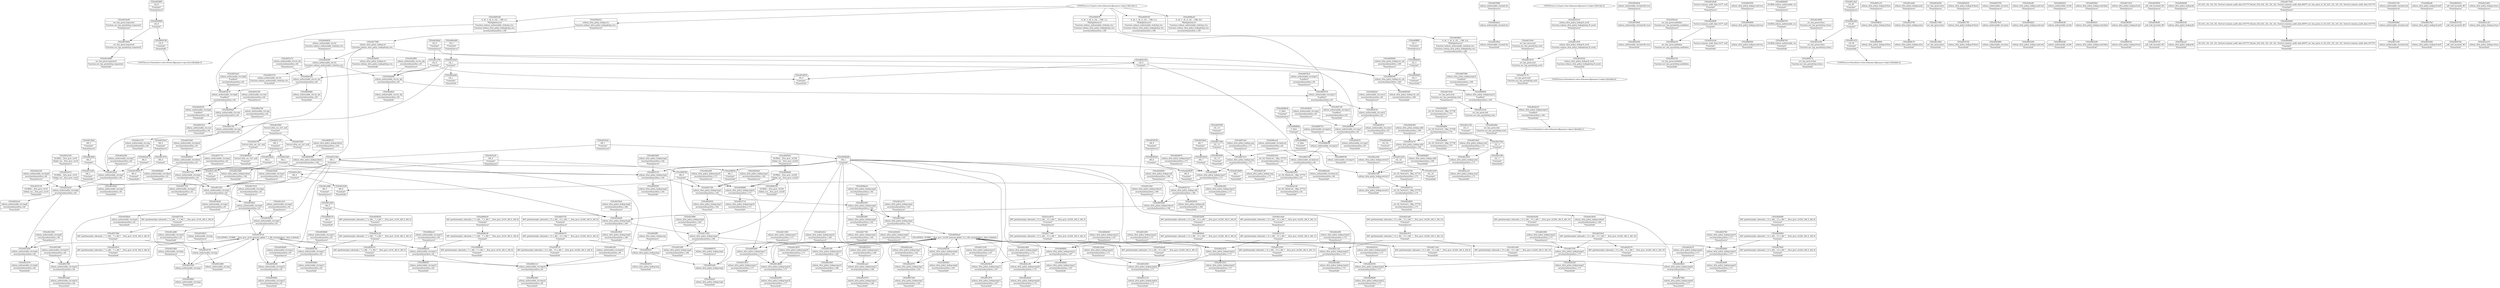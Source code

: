 digraph {
	CE0x4614a00 [shape=record,shape=Mrecord,label="{CE0x4614a00|avc_has_perm:requested|Function::avc_has_perm&Arg::requested::|*SummSource*}"]
	CE0x461f3b0 [shape=record,shape=Mrecord,label="{CE0x461f3b0|%struct.xfrm_sec_ctx*_null|*Constant*}"]
	CE0x46124a0 [shape=record,shape=Mrecord,label="{CE0x46124a0|i64*_getelementptr_inbounds_(_13_x_i64_,_13_x_i64_*___llvm_gcov_ctr220,_i64_0,_i64_11)|*Constant*|*SummSource*}"]
	CE0x462de90 [shape=record,shape=Mrecord,label="{CE0x462de90|selinux_authorizable_ctx:ctx_alg|security/selinux/xfrm.c,65}"]
	CE0x4613f70 [shape=record,shape=Mrecord,label="{CE0x4613f70|i64_4|*Constant*}"]
	CE0x4623050 [shape=record,shape=Mrecord,label="{CE0x4623050|selinux_authorizable_ctx:tmp9|security/selinux/xfrm.c,64}"]
	CE0x46339a0 [shape=record,shape=Mrecord,label="{CE0x46339a0|selinux_authorizable_ctx:land.rhs|*SummSink*}"]
	CE0x4613c60 [shape=record,shape=Mrecord,label="{CE0x4613c60|i64_3|*Constant*|*SummSink*}"]
	CE0x461fc20 [shape=record,shape=Mrecord,label="{CE0x461fc20|i64_0|*Constant*|*SummSource*}"]
	CE0x4628830 [shape=record,shape=Mrecord,label="{CE0x4628830|i64_8|*Constant*|*SummSink*}"]
	CE0x46105c0 [shape=record,shape=Mrecord,label="{CE0x46105c0|i64_4|*Constant*|*SummSource*}"]
	CE0x46697d0 [shape=record,shape=Mrecord,label="{CE0x46697d0|selinux_authorizable_ctx:tmp14|*SummSink*}"]
	CE0x460dfb0 [shape=record,shape=Mrecord,label="{CE0x460dfb0|_ret_i32_%retval.0,_!dbg_!27728|security/selinux/avc.c,775}"]
	CE0x461d280 [shape=record,shape=Mrecord,label="{CE0x461d280|selinux_authorizable_ctx:tmp|*SummSink*}"]
	CE0x4603720 [shape=record,shape=Mrecord,label="{CE0x4603720|i64*_getelementptr_inbounds_(_13_x_i64_,_13_x_i64_*___llvm_gcov_ctr220,_i64_0,_i64_0)|*Constant*|*SummSource*}"]
	CE0x4632190 [shape=record,shape=Mrecord,label="{CE0x4632190|GLOBAL:__llvm_gcov_ctr16|Global_var:__llvm_gcov_ctr16|*SummSource*}"]
	CE0x460f290 [shape=record,shape=Mrecord,label="{CE0x460f290|selinux_xfrm_policy_lookup:tmp2|security/selinux/xfrm.c,162|*SummSink*}"]
	"CONST[source:0(mediator),value:2(dynamic)][purpose:{object}][SnkIdx:1]"
	CE0x466c7b0 [shape=record,shape=Mrecord,label="{CE0x466c7b0|selinux_authorizable_ctx:land.ext|security/selinux/xfrm.c,64}"]
	CE0x46150e0 [shape=record,shape=Mrecord,label="{CE0x46150e0|avc_has_perm:ssid|Function::avc_has_perm&Arg::ssid::|*SummSource*}"]
	CE0x4621670 [shape=record,shape=Mrecord,label="{CE0x4621670|selinux_xfrm_policy_lookup:tmp23|security/selinux/xfrm.c,171}"]
	CE0x4654250 [shape=record,shape=Mrecord,label="{CE0x4654250|selinux_authorizable_ctx:land.lhs.true|*SummSink*}"]
	CE0x4614c40 [shape=record,shape=Mrecord,label="{CE0x4614c40|%struct.common_audit_data.1017*_null|*Constant*|*SummSink*}"]
	CE0x46151e0 [shape=record,shape=Mrecord,label="{CE0x46151e0|avc_has_perm:tsid|Function::avc_has_perm&Arg::tsid::}"]
	CE0x46065f0 [shape=record,shape=Mrecord,label="{CE0x46065f0|selinux_xfrm_policy_lookup:cond.true|*SummSink*}"]
	CE0x4609750 [shape=record,shape=Mrecord,label="{CE0x4609750|GLOBAL:selinux_authorizable_ctx|*Constant*}"]
	CE0x462b6b0 [shape=record,shape=Mrecord,label="{CE0x462b6b0|i64*_getelementptr_inbounds_(_13_x_i64_,_13_x_i64_*___llvm_gcov_ctr220,_i64_0,_i64_9)|*Constant*}"]
	CE0x4633bc0 [shape=record,shape=Mrecord,label="{CE0x4633bc0|selinux_xfrm_policy_lookup:tmp8|security/selinux/xfrm.c,166|*SummSource*}"]
	CE0x462dac0 [shape=record,shape=Mrecord,label="{CE0x462dac0|selinux_authorizable_ctx:land.rhs}"]
	CE0x46160e0 [shape=record,shape=Mrecord,label="{CE0x46160e0|selinux_authorizable_ctx:land.lhs.true}"]
	CE0x4605a40 [shape=record,shape=Mrecord,label="{CE0x4605a40|selinux_xfrm_policy_lookup:tmp1}"]
	CE0x4668840 [shape=record,shape=Mrecord,label="{CE0x4668840|i1_false|*Constant*}"]
	CE0x46529f0 [shape=record,shape=Mrecord,label="{CE0x46529f0|selinux_authorizable_ctx:tmp10|security/selinux/xfrm.c,64|*SummSource*}"]
	CE0x460a0b0 [shape=record,shape=Mrecord,label="{CE0x460a0b0|avc_has_perm:tsid|Function::avc_has_perm&Arg::tsid::|*SummSink*}"]
	CE0x4612550 [shape=record,shape=Mrecord,label="{CE0x4612550|i64*_getelementptr_inbounds_(_13_x_i64_,_13_x_i64_*___llvm_gcov_ctr220,_i64_0,_i64_11)|*Constant*|*SummSink*}"]
	CE0x4624270 [shape=record,shape=Mrecord,label="{CE0x4624270|i64*_getelementptr_inbounds_(_13_x_i64_,_13_x_i64_*___llvm_gcov_ctr220,_i64_0,_i64_10)|*Constant*|*SummSink*}"]
	CE0x46533b0 [shape=record,shape=Mrecord,label="{CE0x46533b0|selinux_authorizable_ctx:tobool|security/selinux/xfrm.c,63|*SummSource*}"]
	CE0x462a470 [shape=record,shape=Mrecord,label="{CE0x462a470|i64_4|*Constant*}"]
	CE0x462dfc0 [shape=record,shape=Mrecord,label="{CE0x462dfc0|selinux_authorizable_ctx:ctx_alg|security/selinux/xfrm.c,65|*SummSink*}"]
	CE0x4609350 [shape=record,shape=Mrecord,label="{CE0x4609350|0:_i8,_1:_i8,_4:_i32,_:_CRE_2,4_|*MultipleSource*|Function::selinux_authorizable_ctx&Arg::ctx::|Function::selinux_xfrm_policy_lookup&Arg::ctx::|security/selinux/xfrm.c,169}"]
	CE0x46206f0 [shape=record,shape=Mrecord,label="{CE0x46206f0|selinux_xfrm_policy_lookup:tmp19|security/selinux/xfrm.c,171|*SummSink*}"]
	CE0x4622410 [shape=record,shape=Mrecord,label="{CE0x4622410|selinux_xfrm_policy_lookup:tmp11|security/selinux/xfrm.c,166|*SummSource*}"]
	CE0x4655160 [shape=record,shape=Mrecord,label="{CE0x4655160|selinux_authorizable_ctx:conv|security/selinux/xfrm.c,64|*SummSource*}"]
	CE0x46126a0 [shape=record,shape=Mrecord,label="{CE0x46126a0|selinux_xfrm_policy_lookup:tmp24|security/selinux/xfrm.c,171|*SummSource*}"]
	CE0x4622570 [shape=record,shape=Mrecord,label="{CE0x4622570|selinux_xfrm_policy_lookup:tmp11|security/selinux/xfrm.c,166|*SummSink*}"]
	CE0x46552c0 [shape=record,shape=Mrecord,label="{CE0x46552c0|selinux_authorizable_ctx:conv|security/selinux/xfrm.c,64|*SummSink*}"]
	"CONST[source:0(mediator),value:2(dynamic)][purpose:{object}][SnkIdx:2]"
	CE0x4668e90 [shape=record,shape=Mrecord,label="{CE0x4668e90|selinux_authorizable_ctx:tmp14}"]
	CE0x4601e10 [shape=record,shape=Mrecord,label="{CE0x4601e10|selinux_xfrm_policy_lookup:if.then|*SummSource*}"]
	CE0x4618eb0 [shape=record,shape=Mrecord,label="{CE0x4618eb0|selinux_authorizable_ctx:tmp3|security/selinux/xfrm.c,63|*SummSink*}"]
	CE0x460a7d0 [shape=record,shape=Mrecord,label="{CE0x460a7d0|selinux_authorizable_ctx:cmp|security/selinux/xfrm.c,64|*SummSource*}"]
	CE0x466c640 [shape=record,shape=Mrecord,label="{CE0x466c640|selinux_authorizable_ctx:tmp16|security/selinux/xfrm.c,64|*SummSink*}"]
	CE0x460ad30 [shape=record,shape=Mrecord,label="{CE0x460ad30|selinux_authorizable_ctx:ctx_doi|security/selinux/xfrm.c,64}"]
	CE0x462f510 [shape=record,shape=Mrecord,label="{CE0x462f510|selinux_authorizable_ctx:conv2|security/selinux/xfrm.c,65|*SummSink*}"]
	CE0x4656dd0 [shape=record,shape=Mrecord,label="{CE0x4656dd0|selinux_authorizable_ctx:tmp12|security/selinux/xfrm.c,65|*SummSource*}"]
	CE0x4653c70 [shape=record,shape=Mrecord,label="{CE0x4653c70|selinux_authorizable_ctx:ctx_doi|security/selinux/xfrm.c,64|*SummSource*}"]
	CE0x4622790 [shape=record,shape=Mrecord,label="{CE0x4622790|selinux_xfrm_policy_lookup:entry}"]
	CE0x4624830 [shape=record,shape=Mrecord,label="{CE0x4624830|selinux_xfrm_policy_lookup:call|security/selinux/xfrm.c,166|*SummSource*}"]
	CE0x4610ba0 [shape=record,shape=Mrecord,label="{CE0x4610ba0|i64_7|*Constant*|*SummSource*}"]
	CE0x46568b0 [shape=record,shape=Mrecord,label="{CE0x46568b0|selinux_authorizable_ctx:tmp11|security/selinux/xfrm.c,65|*SummSink*}"]
	CE0x4628970 [shape=record,shape=Mrecord,label="{CE0x4628970|selinux_xfrm_policy_lookup:tmp15|security/selinux/xfrm.c,171|*SummSource*}"]
	CE0x4632010 [shape=record,shape=Mrecord,label="{CE0x4632010|GLOBAL:__llvm_gcov_ctr16|Global_var:__llvm_gcov_ctr16}"]
	CE0x460caa0 [shape=record,shape=Mrecord,label="{CE0x460caa0|selinux_xfrm_policy_lookup:tmp11|security/selinux/xfrm.c,166}"]
	CE0x4604910 [shape=record,shape=Mrecord,label="{CE0x4604910|selinux_xfrm_policy_lookup:tmp|*SummSink*}"]
	CE0x4613fe0 [shape=record,shape=Mrecord,label="{CE0x4613fe0|selinux_xfrm_policy_lookup:tobool1|security/selinux/xfrm.c,166|*SummSource*}"]
	CE0x460b600 [shape=record,shape=Mrecord,label="{CE0x460b600|GLOBAL:selinux_authorizable_ctx|*Constant*|*SummSource*}"]
	CE0x4615070 [shape=record,shape=Mrecord,label="{CE0x4615070|avc_has_perm:ssid|Function::avc_has_perm&Arg::ssid::}"]
	CE0x462ca90 [shape=record,shape=Mrecord,label="{CE0x462ca90|i64*_getelementptr_inbounds_(_13_x_i64_,_13_x_i64_*___llvm_gcov_ctr220,_i64_0,_i64_12)|*Constant*|*SummSource*}"]
	CE0x4622ee0 [shape=record,shape=Mrecord,label="{CE0x4622ee0|selinux_authorizable_ctx:tmp8|security/selinux/xfrm.c,64|*SummSink*}"]
	CE0x4608dd0 [shape=record,shape=Mrecord,label="{CE0x4608dd0|i64_1|*Constant*}"]
	CE0x4622e20 [shape=record,shape=Mrecord,label="{CE0x4622e20|selinux_authorizable_ctx:tmp8|security/selinux/xfrm.c,64}"]
	CE0x4627c90 [shape=record,shape=Mrecord,label="{CE0x4627c90|selinux_xfrm_policy_lookup:tmp3|security/selinux/xfrm.c,162}"]
	CE0x46085d0 [shape=record,shape=Mrecord,label="{CE0x46085d0|selinux_xfrm_policy_lookup:ctx_sid|security/selinux/xfrm.c,169|*SummSink*}"]
	CE0x46042a0 [shape=record,shape=Mrecord,label="{CE0x46042a0|COLLAPSED:_GCMRE___llvm_gcov_ctr220_internal_global_13_x_i64_zeroinitializer:_elem_0:default:}"]
	CE0x460a2b0 [shape=record,shape=Mrecord,label="{CE0x460a2b0|i16_39|*Constant*}"]
	CE0x46297d0 [shape=record,shape=Mrecord,label="{CE0x46297d0|i32_8|*Constant*|*SummSink*}"]
	CE0x4652780 [shape=record,shape=Mrecord,label="{CE0x4652780|selinux_authorizable_ctx:tmp10|security/selinux/xfrm.c,64}"]
	CE0x4617490 [shape=record,shape=Mrecord,label="{CE0x4617490|avc_has_perm:entry}"]
	CE0x46353c0 [shape=record,shape=Mrecord,label="{CE0x46353c0|selinux_xfrm_policy_lookup:fl_secid|Function::selinux_xfrm_policy_lookup&Arg::fl_secid::|*SummSource*}"]
	CE0x461d080 [shape=record,shape=Mrecord,label="{CE0x461d080|avc_has_perm:tclass|Function::avc_has_perm&Arg::tclass::|*SummSource*}"]
	CE0x462b9f0 [shape=record,shape=Mrecord,label="{CE0x462b9f0|i64*_getelementptr_inbounds_(_13_x_i64_,_13_x_i64_*___llvm_gcov_ctr220,_i64_0,_i64_9)|*Constant*|*SummSource*}"]
	CE0x460ff00 [shape=record,shape=Mrecord,label="{CE0x460ff00|i32_3|*Constant*|*SummSource*}"]
	CE0x46017f0 [shape=record,shape=Mrecord,label="{CE0x46017f0|selinux_xfrm_policy_lookup:if.then2}"]
	CE0x4624200 [shape=record,shape=Mrecord,label="{CE0x4624200|i64*_getelementptr_inbounds_(_13_x_i64_,_13_x_i64_*___llvm_gcov_ctr220,_i64_0,_i64_10)|*Constant*|*SummSource*}"]
	CE0x4643370 [shape=record,shape=Mrecord,label="{CE0x4643370|selinux_authorizable_ctx:ctx|Function::selinux_authorizable_ctx&Arg::ctx::|*SummSink*}"]
	CE0x65a9aa0 [shape=record,shape=Mrecord,label="{CE0x65a9aa0|i64*_getelementptr_inbounds_(_13_x_i64_,_13_x_i64_*___llvm_gcov_ctr220,_i64_0,_i64_3)|*Constant*|*SummSink*}"]
	CE0x45ff250 [shape=record,shape=Mrecord,label="{CE0x45ff250|i64_1|*Constant*|*SummSink*}"]
	CE0x461e270 [shape=record,shape=Mrecord,label="{CE0x461e270|selinux_xfrm_policy_lookup:tmp5|security/selinux/xfrm.c,162|*SummSource*}"]
	CE0x4645890 [shape=record,shape=Mrecord,label="{CE0x4645890|selinux_authorizable_ctx:entry|*SummSink*}"]
	CE0x4635520 [shape=record,shape=Mrecord,label="{CE0x4635520|selinux_xfrm_policy_lookup:fl_secid|Function::selinux_xfrm_policy_lookup&Arg::fl_secid::|*SummSink*}"]
	CE0x4642160 [shape=record,shape=Mrecord,label="{CE0x4642160|i32_0|*Constant*}"]
	CE0x4614990 [shape=record,shape=Mrecord,label="{CE0x4614990|avc_has_perm:requested|Function::avc_has_perm&Arg::requested::|*SummSink*}"]
	CE0x4622970 [shape=record,shape=Mrecord,label="{CE0x4622970|selinux_xfrm_policy_lookup:tmp7|security/selinux/xfrm.c,163}"]
	CE0x4657710 [shape=record,shape=Mrecord,label="{CE0x4657710|selinux_authorizable_ctx:tmp2|security/selinux/xfrm.c,63|*SummSource*}"]
	CE0x460c650 [shape=record,shape=Mrecord,label="{CE0x460c650|selinux_xfrm_policy_lookup:tmp4|security/selinux/xfrm.c,162}"]
	CE0x4606330 [shape=record,shape=Mrecord,label="{CE0x4606330|GLOBAL:__llvm_gcov_ctr220|Global_var:__llvm_gcov_ctr220|*SummSink*}"]
	CE0x460d520 [shape=record,shape=Mrecord,label="{CE0x460d520|selinux_xfrm_policy_lookup:if.then2|*SummSource*}"]
	CE0x45fe6b0 [shape=record,shape=Mrecord,label="{CE0x45fe6b0|_ret_i32_%retval.0,_!dbg_!27728|security/selinux/avc.c,775|*SummSink*}"]
	CE0x5b3bd30 [shape=record,shape=Mrecord,label="{CE0x5b3bd30|selinux_xfrm_policy_lookup:ctx|Function::selinux_xfrm_policy_lookup&Arg::ctx::|*SummSink*}"]
	CE0x4603300 [shape=record,shape=Mrecord,label="{CE0x4603300|selinux_xfrm_policy_lookup:cond.end|*SummSink*}"]
	CE0x4605150 [shape=record,shape=Mrecord,label="{CE0x4605150|selinux_xfrm_policy_lookup:tmp2|security/selinux/xfrm.c,162}"]
	CE0x4630d30 [shape=record,shape=Mrecord,label="{CE0x4630d30|selinux_authorizable_ctx:tmp5|security/selinux/xfrm.c,63}"]
	CE0x45fee60 [shape=record,shape=Mrecord,label="{CE0x45fee60|selinux_xfrm_policy_lookup:cond.end|*SummSource*}"]
	CE0x4626b80 [shape=record,shape=Mrecord,label="{CE0x4626b80|selinux_xfrm_policy_lookup:tmp22|security/selinux/xfrm.c,171|*SummSink*}"]
	CE0x460d3d0 [shape=record,shape=Mrecord,label="{CE0x460d3d0|selinux_authorizable_ctx:bb|*SummSink*}"]
	CE0x462c440 [shape=record,shape=Mrecord,label="{CE0x462c440|selinux_xfrm_policy_lookup:retval.0|*SummSource*}"]
	CE0x46276b0 [shape=record,shape=Mrecord,label="{CE0x46276b0|selinux_xfrm_policy_lookup:tmp5|security/selinux/xfrm.c,162}"]
	CE0x461fc90 [shape=record,shape=Mrecord,label="{CE0x461fc90|i64_0|*Constant*|*SummSink*}"]
	CE0x46058e0 [shape=record,shape=Mrecord,label="{CE0x46058e0|selinux_xfrm_policy_lookup:cond.false|*SummSource*}"]
	CE0x4611b10 [shape=record,shape=Mrecord,label="{CE0x4611b10|selinux_xfrm_policy_lookup:if.end|*SummSource*}"]
	CE0x46052b0 [shape=record,shape=Mrecord,label="{CE0x46052b0|selinux_xfrm_policy_lookup:tobool1|security/selinux/xfrm.c,166}"]
	CE0x4612f70 [shape=record,shape=Mrecord,label="{CE0x4612f70|selinux_xfrm_policy_lookup:tmp13|security/selinux/xfrm.c,167|*SummSink*}"]
	CE0x46288d0 [shape=record,shape=Mrecord,label="{CE0x46288d0|selinux_xfrm_policy_lookup:tmp16|security/selinux/xfrm.c,171}"]
	CE0x4639cf0 [shape=record,shape=Mrecord,label="{CE0x4639cf0|_call_void_mcount()_#3}"]
	CE0x4605620 [shape=record,shape=Mrecord,label="{CE0x4605620|GLOBAL:__llvm_gcov_ctr220|Global_var:__llvm_gcov_ctr220|*SummSource*}"]
	CE0x4612150 [shape=record,shape=Mrecord,label="{CE0x4612150|i64*_getelementptr_inbounds_(_13_x_i64_,_13_x_i64_*___llvm_gcov_ctr220,_i64_0,_i64_11)|*Constant*}"]
	CE0x45fe4c0 [shape=record,shape=Mrecord,label="{CE0x45fe4c0|avc_has_perm:auditdata|Function::avc_has_perm&Arg::auditdata::|*SummSource*}"]
	CE0x4620680 [shape=record,shape=Mrecord,label="{CE0x4620680|selinux_xfrm_policy_lookup:tmp19|security/selinux/xfrm.c,171}"]
	CE0x462c810 [shape=record,shape=Mrecord,label="{CE0x462c810|i64*_getelementptr_inbounds_(_13_x_i64_,_13_x_i64_*___llvm_gcov_ctr220,_i64_0,_i64_12)|*Constant*}"]
	CE0x462cb40 [shape=record,shape=Mrecord,label="{CE0x462cb40|i64*_getelementptr_inbounds_(_13_x_i64_,_13_x_i64_*___llvm_gcov_ctr220,_i64_0,_i64_12)|*Constant*|*SummSink*}"]
	CE0x462f3e0 [shape=record,shape=Mrecord,label="{CE0x462f3e0|selinux_authorizable_ctx:conv2|security/selinux/xfrm.c,65|*SummSource*}"]
	CE0x4621ff0 [shape=record,shape=Mrecord,label="{CE0x4621ff0|selinux_xfrm_policy_lookup:tmp10|security/selinux/xfrm.c,166}"]
	CE0x4656050 [shape=record,shape=Mrecord,label="{CE0x4656050|i64*_getelementptr_inbounds_(_7_x_i64_,_7_x_i64_*___llvm_gcov_ctr16,_i64_0,_i64_5)|*Constant*|*SummSource*}"]
	CE0x4621bf0 [shape=record,shape=Mrecord,label="{CE0x4621bf0|i64_2|*Constant*}"]
	CE0x46433e0 [shape=record,shape=Mrecord,label="{CE0x46433e0|_ret_i32_%land.ext,_!dbg_!27723|security/selinux/xfrm.c,63|*SummSource*}"]
	CE0x462cc90 [shape=record,shape=Mrecord,label="{CE0x462cc90|selinux_xfrm_policy_lookup:tmp26|security/selinux/xfrm.c,172}"]
	CE0x4608c70 [shape=record,shape=Mrecord,label="{CE0x4608c70|selinux_xfrm_policy_lookup:entry|*SummSink*}"]
	CE0x46200f0 [shape=record,shape=Mrecord,label="{CE0x46200f0|i32_-13|*Constant*|*SummSink*}"]
	CE0x4631640 [shape=record,shape=Mrecord,label="{CE0x4631640|selinux_authorizable_ctx:tmp1}"]
	CE0x4610f20 [shape=record,shape=Mrecord,label="{CE0x4610f20|selinux_xfrm_policy_lookup:tmp8|security/selinux/xfrm.c,166|*SummSink*}"]
	CE0x4605d00 [shape=record,shape=Mrecord,label="{CE0x4605d00|selinux_xfrm_policy_lookup:tmp2|security/selinux/xfrm.c,162|*SummSource*}"]
	CE0x461de00 [shape=record,shape=Mrecord,label="{CE0x461de00|i64*_getelementptr_inbounds_(_13_x_i64_,_13_x_i64_*___llvm_gcov_ctr220,_i64_0,_i64_6)|*Constant*|*SummSource*}"]
	CE0x4618e40 [shape=record,shape=Mrecord,label="{CE0x4618e40|selinux_authorizable_ctx:tmp3|security/selinux/xfrm.c,63|*SummSource*}"]
	CE0x4604b20 [shape=record,shape=Mrecord,label="{CE0x4604b20|selinux_xfrm_policy_lookup:cond.end}"]
	CE0x46100e0 [shape=record,shape=Mrecord,label="{CE0x46100e0|selinux_authorizable_ctx:tmp7|security/selinux/xfrm.c,64|*SummSink*}"]
	CE0x460e4d0 [shape=record,shape=Mrecord,label="{CE0x460e4d0|selinux_xfrm_policy_lookup:tmp16|security/selinux/xfrm.c,171|*SummSource*}"]
	CE0x4606f50 [shape=record,shape=Mrecord,label="{CE0x4606f50|selinux_xfrm_policy_lookup:tmp14|*LoadInst*|security/selinux/xfrm.c,169}"]
	CE0x4607e10 [shape=record,shape=Mrecord,label="{CE0x4607e10|selinux_xfrm_policy_lookup:cmp|security/selinux/xfrm.c,171}"]
	CE0x461cf10 [shape=record,shape=Mrecord,label="{CE0x461cf10|i16_39|*Constant*|*SummSink*}"]
	CE0x4645700 [shape=record,shape=Mrecord,label="{CE0x4645700|selinux_authorizable_ctx:entry|*SummSource*}"]
	CE0x4613610 [shape=record,shape=Mrecord,label="{CE0x4613610|selinux_xfrm_policy_lookup:tmp17|security/selinux/xfrm.c,171|*SummSink*}"]
	CE0x46046d0 [shape=record,shape=Mrecord,label="{CE0x46046d0|selinux_xfrm_policy_lookup:bb|*SummSource*}"]
	CE0x460fe90 [shape=record,shape=Mrecord,label="{CE0x460fe90|i32_3|*Constant*}"]
	CE0x466bf30 [shape=record,shape=Mrecord,label="{CE0x466bf30|selinux_authorizable_ctx:tmp15|security/selinux/xfrm.c,64|*SummSink*}"]
	CE0x46540a0 [shape=record,shape=Mrecord,label="{CE0x46540a0|selinux_authorizable_ctx:land.lhs.true|*SummSource*}"]
	CE0x46112e0 [shape=record,shape=Mrecord,label="{CE0x46112e0|i64*_getelementptr_inbounds_(_13_x_i64_,_13_x_i64_*___llvm_gcov_ctr220,_i64_0,_i64_6)|*Constant*|*SummSink*}"]
	CE0x4656f40 [shape=record,shape=Mrecord,label="{CE0x4656f40|selinux_authorizable_ctx:tmp12|security/selinux/xfrm.c,65|*SummSink*}"]
	CE0x4604a70 [shape=record,shape=Mrecord,label="{CE0x4604a70|i64*_getelementptr_inbounds_(_13_x_i64_,_13_x_i64_*___llvm_gcov_ctr220,_i64_0,_i64_0)|*Constant*}"]
	CE0x46534a0 [shape=record,shape=Mrecord,label="{CE0x46534a0|i64_2|*Constant*}"]
	CE0x6277480 [shape=record,shape=Mrecord,label="{CE0x6277480|i64*_getelementptr_inbounds_(_13_x_i64_,_13_x_i64_*___llvm_gcov_ctr220,_i64_0,_i64_3)|*Constant*}"]
	CE0x460fc70 [shape=record,shape=Mrecord,label="{CE0x460fc70|avc_has_perm:tclass|Function::avc_has_perm&Arg::tclass::|*SummSink*}"]
	CE0x46072d0 [shape=record,shape=Mrecord,label="{CE0x46072d0|selinux_xfrm_policy_lookup:tmp7|security/selinux/xfrm.c,163|*SummSink*}"]
	CE0x4606c60 [shape=record,shape=Mrecord,label="{CE0x4606c60|selinux_xfrm_policy_lookup:tmp12|security/selinux/xfrm.c,167|*SummSource*}"]
	CE0x46315d0 [shape=record,shape=Mrecord,label="{CE0x46315d0|i64_1|*Constant*}"]
	CE0x462a330 [shape=record,shape=Mrecord,label="{CE0x462a330|selinux_authorizable_ctx:tmp8|security/selinux/xfrm.c,64|*SummSource*}"]
	CE0x46091f0 [shape=record,shape=Mrecord,label="{CE0x46091f0|0:_i8,_1:_i8,_4:_i32,_:_CRE_1,2_|*MultipleSource*|Function::selinux_authorizable_ctx&Arg::ctx::|Function::selinux_xfrm_policy_lookup&Arg::ctx::|security/selinux/xfrm.c,169}"]
	CE0x460af00 [shape=record,shape=Mrecord,label="{CE0x460af00|i32_(i32,_i32,_i16,_i32,_%struct.common_audit_data.1017*)*_bitcast_(i32_(i32,_i32,_i16,_i32,_%struct.common_audit_data.495*)*_avc_has_perm_to_i32_(i32,_i32,_i16,_i32,_%struct.common_audit_data.1017*)*)|*Constant*|*SummSink*}"]
	CE0x46286f0 [shape=record,shape=Mrecord,label="{CE0x46286f0|selinux_xfrm_policy_lookup:tmp15|security/selinux/xfrm.c,171}"]
	CE0x466cae0 [shape=record,shape=Mrecord,label="{CE0x466cae0|selinux_authorizable_ctx:land.ext|security/selinux/xfrm.c,64|*SummSource*}"]
	CE0x462a580 [shape=record,shape=Mrecord,label="{CE0x462a580|selinux_authorizable_ctx:tmp7|security/selinux/xfrm.c,64|*SummSource*}"]
	CE0x462c3d0 [shape=record,shape=Mrecord,label="{CE0x462c3d0|selinux_xfrm_policy_lookup:retval.0}"]
	CE0x4614920 [shape=record,shape=Mrecord,label="{CE0x4614920|avc_has_perm:requested|Function::avc_has_perm&Arg::requested::}"]
	CE0x4606900 [shape=record,shape=Mrecord,label="{CE0x4606900|selinux_xfrm_policy_lookup:if.then|*SummSink*}"]
	CE0x461a680 [shape=record,shape=Mrecord,label="{CE0x461a680|selinux_authorizable_ctx:tmp5|security/selinux/xfrm.c,63|*SummSink*}"]
	CE0x4613ba0 [shape=record,shape=Mrecord,label="{CE0x4613ba0|i64_3|*Constant*|*SummSource*}"]
	CE0x45ff720 [shape=record,shape=Mrecord,label="{CE0x45ff720|i64*_getelementptr_inbounds_(_13_x_i64_,_13_x_i64_*___llvm_gcov_ctr220,_i64_0,_i64_0)|*Constant*|*SummSink*}"]
	CE0x45fe640 [shape=record,shape=Mrecord,label="{CE0x45fe640|_ret_i32_%retval.0,_!dbg_!27728|security/selinux/avc.c,775|*SummSource*}"]
	CE0x4609a60 [shape=record,shape=Mrecord,label="{CE0x4609a60|selinux_authorizable_ctx:tobool|security/selinux/xfrm.c,63|*SummSink*}"]
	CE0x45ff300 [shape=record,shape=Mrecord,label="{CE0x45ff300|selinux_xfrm_policy_lookup:if.end}"]
	CE0x4609180 [shape=record,shape=Mrecord,label="{CE0x4609180|0:_i8,_1:_i8,_4:_i32,_:_CRE_0,1_|*MultipleSource*|Function::selinux_authorizable_ctx&Arg::ctx::|Function::selinux_xfrm_policy_lookup&Arg::ctx::|security/selinux/xfrm.c,169}"]
	CE0x463ebd0 [shape=record,shape=Mrecord,label="{CE0x463ebd0|selinux_xfrm_policy_lookup:tmp8|security/selinux/xfrm.c,166}"]
	CE0x4669bd0 [shape=record,shape=Mrecord,label="{CE0x4669bd0|i64*_getelementptr_inbounds_(_7_x_i64_,_7_x_i64_*___llvm_gcov_ctr16,_i64_0,_i64_6)|*Constant*|*SummSink*}"]
	CE0x4653ee0 [shape=record,shape=Mrecord,label="{CE0x4653ee0|selinux_authorizable_ctx:tmp6|*LoadInst*|security/selinux/xfrm.c,64|*SummSource*}"]
	CE0x4621330 [shape=record,shape=Mrecord,label="{CE0x4621330|i32_-3|*Constant*|*SummSource*}"]
	CE0x4620380 [shape=record,shape=Mrecord,label="{CE0x4620380|i32_-13|*Constant*|*SummSource*}"]
	CE0x460a760 [shape=record,shape=Mrecord,label="{CE0x460a760|selinux_authorizable_ctx:cmp|security/selinux/xfrm.c,64}"]
	CE0x4607cf0 [shape=record,shape=Mrecord,label="{CE0x4607cf0|selinux_authorizable_ctx:tmp13|*LoadInst*|security/selinux/xfrm.c,65|*SummSink*}"]
	CE0x4612dc0 [shape=record,shape=Mrecord,label="{CE0x4612dc0|i32_-22|*Constant*}"]
	CE0x463c6c0 [shape=record,shape=Mrecord,label="{CE0x463c6c0|selinux_xfrm_policy_lookup:tmp10|security/selinux/xfrm.c,166|*SummSource*}"]
	CE0x4653e70 [shape=record,shape=Mrecord,label="{CE0x4653e70|selinux_authorizable_ctx:tmp6|*LoadInst*|security/selinux/xfrm.c,64}"]
	CE0x4621120 [shape=record,shape=Mrecord,label="{CE0x4621120|i64_2|*Constant*|*SummSource*}"]
	CE0x4608560 [shape=record,shape=Mrecord,label="{CE0x4608560|selinux_xfrm_policy_lookup:ctx_sid|security/selinux/xfrm.c,169}"]
	CE0x460f120 [shape=record,shape=Mrecord,label="{CE0x460f120|selinux_xfrm_policy_lookup:if.end|*SummSink*}"]
	CE0x462f690 [shape=record,shape=Mrecord,label="{CE0x462f690|selinux_authorizable_ctx:cmp3|security/selinux/xfrm.c,65}"]
	CE0x4656c80 [shape=record,shape=Mrecord,label="{CE0x4656c80|selinux_authorizable_ctx:tmp12|security/selinux/xfrm.c,65}"]
	CE0x5ce3070 [shape=record,shape=Mrecord,label="{CE0x5ce3070|i64*_getelementptr_inbounds_(_13_x_i64_,_13_x_i64_*___llvm_gcov_ctr220,_i64_0,_i64_3)|*Constant*|*SummSource*}"]
	CE0x4610630 [shape=record,shape=Mrecord,label="{CE0x4610630|i64_4|*Constant*|*SummSink*}"]
	CE0x4615250 [shape=record,shape=Mrecord,label="{CE0x4615250|avc_has_perm:tsid|Function::avc_has_perm&Arg::tsid::|*SummSource*}"]
	CE0x46242e0 [shape=record,shape=Mrecord,label="{CE0x46242e0|selinux_xfrm_policy_lookup:tmp21|security/selinux/xfrm.c,171|*SummSink*}"]
	CE0x4657f30 [shape=record,shape=Mrecord,label="{CE0x4657f30|i64*_getelementptr_inbounds_(_7_x_i64_,_7_x_i64_*___llvm_gcov_ctr16,_i64_0,_i64_0)|*Constant*|*SummSource*}"]
	CE0x4613360 [shape=record,shape=Mrecord,label="{CE0x4613360|selinux_xfrm_policy_lookup:tmp17|security/selinux/xfrm.c,171|*SummSource*}"]
	CE0x4606e20 [shape=record,shape=Mrecord,label="{CE0x4606e20|0:_i8,_1:_i8,_4:_i32,_:_CRE_8,8_|*MultipleSource*|Function::selinux_authorizable_ctx&Arg::ctx::|Function::selinux_xfrm_policy_lookup&Arg::ctx::|security/selinux/xfrm.c,169}"]
	CE0x461e920 [shape=record,shape=Mrecord,label="{CE0x461e920|i64_5|*Constant*}"]
	CE0x4624930 [shape=record,shape=Mrecord,label="{CE0x4624930|selinux_xfrm_policy_lookup:call|security/selinux/xfrm.c,166|*SummSink*}"]
	CE0x461c930 [shape=record,shape=Mrecord,label="{CE0x461c930|selinux_xfrm_policy_lookup:fl_secid|Function::selinux_xfrm_policy_lookup&Arg::fl_secid::}"]
	CE0x460e260 [shape=record,shape=Mrecord,label="{CE0x460e260|selinux_xfrm_policy_lookup:tmp15|security/selinux/xfrm.c,171|*SummSink*}"]
	CE0x5a09240 [shape=record,shape=Mrecord,label="{CE0x5a09240|selinux_xfrm_policy_lookup:tmp6|security/selinux/xfrm.c,163|*SummSource*}"]
	CE0x461d600 [shape=record,shape=Mrecord,label="{CE0x461d600|selinux_xfrm_policy_lookup:tmp18|security/selinux/xfrm.c,171}"]
	CE0x460d2e0 [shape=record,shape=Mrecord,label="{CE0x460d2e0|selinux_authorizable_ctx:bb|*SummSource*}"]
	CE0x4631eb0 [shape=record,shape=Mrecord,label="{CE0x4631eb0|i64_0|*Constant*}"]
	CE0x46084f0 [shape=record,shape=Mrecord,label="{CE0x46084f0|i32_3|*Constant*|*SummSink*}"]
	CE0x4605fc0 [shape=record,shape=Mrecord,label="{CE0x4605fc0|selinux_xfrm_policy_lookup:cond.false}"]
	CE0x460b760 [shape=record,shape=Mrecord,label="{CE0x460b760|GLOBAL:selinux_authorizable_ctx|*Constant*|*SummSink*}"]
	CE0x466be50 [shape=record,shape=Mrecord,label="{CE0x466be50|selinux_authorizable_ctx:tmp15|security/selinux/xfrm.c,64}"]
	CE0x4612630 [shape=record,shape=Mrecord,label="{CE0x4612630|selinux_xfrm_policy_lookup:tmp24|security/selinux/xfrm.c,171}"]
	CE0x46220f0 [shape=record,shape=Mrecord,label="{CE0x46220f0|selinux_xfrm_policy_lookup:tmp9|security/selinux/xfrm.c,166|*SummSink*}"]
	CE0x4628790 [shape=record,shape=Mrecord,label="{CE0x4628790|i64_8|*Constant*|*SummSource*}"]
	CE0x462d780 [shape=record,shape=Mrecord,label="{CE0x462d780|_ret_i32_%retval.0,_!dbg_!27734|security/selinux/xfrm.c,172|*SummSource*}"]
	CE0x46347f0 [shape=record,shape=Mrecord,label="{CE0x46347f0|%struct.xfrm_sec_ctx*_null|*Constant*}"]
	CE0x4603cf0 [shape=record,shape=Mrecord,label="{CE0x4603cf0|selinux_xfrm_policy_lookup:bb}"]
	CE0x46444f0 [shape=record,shape=Mrecord,label="{CE0x46444f0|selinux_authorizable_ctx:ctx|Function::selinux_authorizable_ctx&Arg::ctx::}"]
	CE0x4617090 [shape=record,shape=Mrecord,label="{CE0x4617090|selinux_xfrm_policy_lookup:ctx|Function::selinux_xfrm_policy_lookup&Arg::ctx::}"]
	CE0x4668cd0 [shape=record,shape=Mrecord,label="{CE0x4668cd0|i64*_getelementptr_inbounds_(_7_x_i64_,_7_x_i64_*___llvm_gcov_ctr16,_i64_0,_i64_6)|*Constant*}"]
	CE0x4605200 [shape=record,shape=Mrecord,label="{CE0x4605200|selinux_xfrm_policy_lookup:cond.false|*SummSink*}"]
	CE0x4654880 [shape=record,shape=Mrecord,label="{CE0x4654880|selinux_authorizable_ctx:ctx_doi|security/selinux/xfrm.c,64|*SummSink*}"]
	CE0x4608640 [shape=record,shape=Mrecord,label="{CE0x4608640|selinux_xfrm_policy_lookup:ctx_sid|security/selinux/xfrm.c,169|*SummSource*}"]
	CE0x4610f90 [shape=record,shape=Mrecord,label="{CE0x4610f90|selinux_xfrm_policy_lookup:tmp9|security/selinux/xfrm.c,166|*SummSource*}"]
	CE0x461cde0 [shape=record,shape=Mrecord,label="{CE0x461cde0|i16_39|*Constant*|*SummSource*}"]
	CE0x46338d0 [shape=record,shape=Mrecord,label="{CE0x46338d0|selinux_authorizable_ctx:land.rhs|*SummSource*}"]
	CE0x466bec0 [shape=record,shape=Mrecord,label="{CE0x466bec0|selinux_authorizable_ctx:tmp15|security/selinux/xfrm.c,64|*SummSource*}"]
	CE0x4618730 [shape=record,shape=Mrecord,label="{CE0x4618730|selinux_authorizable_ctx:tmp}"]
	"CONST[source:1(input),value:2(dynamic)][purpose:{subject}][SrcIdx:2]"
	CE0x462f920 [shape=record,shape=Mrecord,label="{CE0x462f920|selinux_authorizable_ctx:cmp3|security/selinux/xfrm.c,65|*SummSource*}"]
	CE0x4614050 [shape=record,shape=Mrecord,label="{CE0x4614050|selinux_xfrm_policy_lookup:tobool1|security/selinux/xfrm.c,166|*SummSink*}"]
	CE0x46567d0 [shape=record,shape=Mrecord,label="{CE0x46567d0|selinux_authorizable_ctx:tmp11|security/selinux/xfrm.c,65}"]
	CE0x4625bc0 [shape=record,shape=Mrecord,label="{CE0x4625bc0|selinux_xfrm_policy_lookup:tmp13|security/selinux/xfrm.c,167}"]
	CE0x462b210 [shape=record,shape=Mrecord,label="{CE0x462b210|selinux_xfrm_policy_lookup:tmp14|*LoadInst*|security/selinux/xfrm.c,169|*SummSink*}"]
	CE0x461f2a0 [shape=record,shape=Mrecord,label="{CE0x461f2a0|i64_1|*Constant*|*SummSource*}"]
	CE0x46185c0 [shape=record,shape=Mrecord,label="{CE0x46185c0|i64*_getelementptr_inbounds_(_7_x_i64_,_7_x_i64_*___llvm_gcov_ctr16,_i64_0,_i64_0)|*Constant*|*SummSink*}"]
	CE0x4621a10 [shape=record,shape=Mrecord,label="{CE0x4621a10|selinux_xfrm_policy_lookup:cond|security/selinux/xfrm.c,171|*SummSink*}"]
	CE0x4606b80 [shape=record,shape=Mrecord,label="{CE0x4606b80|selinux_xfrm_policy_lookup:tmp12|security/selinux/xfrm.c,167|*SummSink*}"]
	CE0x45ff0c0 [shape=record,shape=Mrecord,label="{CE0x45ff0c0|selinux_xfrm_policy_lookup:if.then}"]
	CE0x462fa70 [shape=record,shape=Mrecord,label="{CE0x462fa70|selinux_authorizable_ctx:cmp3|security/selinux/xfrm.c,65|*SummSink*}"]
	CE0x4652c20 [shape=record,shape=Mrecord,label="{CE0x4652c20|i64*_getelementptr_inbounds_(_7_x_i64_,_7_x_i64_*___llvm_gcov_ctr16,_i64_0,_i64_5)|*Constant*}"]
	CE0x462cdb0 [shape=record,shape=Mrecord,label="{CE0x462cdb0|selinux_xfrm_policy_lookup:tmp26|security/selinux/xfrm.c,172|*SummSource*}"]
	CE0x4624350 [shape=record,shape=Mrecord,label="{CE0x4624350|selinux_xfrm_policy_lookup:tmp22|security/selinux/xfrm.c,171}"]
	CE0x460d4b0 [shape=record,shape=Mrecord,label="{CE0x460d4b0|selinux_authorizable_ctx:land.end}"]
	CE0x4623f40 [shape=record,shape=Mrecord,label="{CE0x4623f40|selinux_xfrm_policy_lookup:tmp21|security/selinux/xfrm.c,171|*SummSource*}"]
	CE0x4628450 [shape=record,shape=Mrecord,label="{CE0x4628450|selinux_xfrm_policy_lookup:tmp3|security/selinux/xfrm.c,162|*SummSink*}"]
	CE0x45fefc0 [shape=record,shape=Mrecord,label="{CE0x45fefc0|selinux_xfrm_policy_lookup:tmp1|*SummSink*}"]
	CE0x4623470 [shape=record,shape=Mrecord,label="{CE0x4623470|selinux_authorizable_ctx:tmp9|security/selinux/xfrm.c,64|*SummSink*}"]
	CE0x4607bc0 [shape=record,shape=Mrecord,label="{CE0x4607bc0|selinux_authorizable_ctx:tmp13|*LoadInst*|security/selinux/xfrm.c,65|*SummSource*}"]
	CE0x4643450 [shape=record,shape=Mrecord,label="{CE0x4643450|_ret_i32_%land.ext,_!dbg_!27723|security/selinux/xfrm.c,63}"]
	CE0x46270a0 [shape=record,shape=Mrecord,label="{CE0x46270a0|i32_-3|*Constant*}"]
	CE0x4611000 [shape=record,shape=Mrecord,label="{CE0x4611000|selinux_xfrm_policy_lookup:tmp9|security/selinux/xfrm.c,166}"]
	CE0x4656310 [shape=record,shape=Mrecord,label="{CE0x4656310|i64*_getelementptr_inbounds_(_7_x_i64_,_7_x_i64_*___llvm_gcov_ctr16,_i64_0,_i64_5)|*Constant*|*SummSink*}"]
	CE0x4620190 [shape=record,shape=Mrecord,label="{CE0x4620190|selinux_xfrm_policy_lookup:cmp|security/selinux/xfrm.c,171|*SummSink*}"]
	CE0x460baf0 [shape=record,shape=Mrecord,label="{CE0x460baf0|selinux_xfrm_policy_lookup:if.end3|*SummSource*}"]
	CE0x466cba0 [shape=record,shape=Mrecord,label="{CE0x466cba0|selinux_authorizable_ctx:land.ext|security/selinux/xfrm.c,64|*SummSink*}"]
	CE0x463d930 [shape=record,shape=Mrecord,label="{CE0x463d930|i32_0|*Constant*|*SummSink*}"]
	CE0x462be60 [shape=record,shape=Mrecord,label="{CE0x462be60|i32_-22|*Constant*|*SummSource*}"]
	CE0x462b590 [shape=record,shape=Mrecord,label="{CE0x462b590|selinux_xfrm_policy_lookup:tmp18|security/selinux/xfrm.c,171|*SummSink*}"]
	CE0x4607670 [shape=record,shape=Mrecord,label="{CE0x4607670|selinux_authorizable_ctx:tmp13|*LoadInst*|security/selinux/xfrm.c,65}"]
	CE0x46214f0 [shape=record,shape=Mrecord,label="{CE0x46214f0|i32_-3|*Constant*|*SummSink*}"]
	CE0x4618fc0 [shape=record,shape=Mrecord,label="{CE0x4618fc0|selinux_authorizable_ctx:tmp4|security/selinux/xfrm.c,63}"]
	CE0x4614bd0 [shape=record,shape=Mrecord,label="{CE0x4614bd0|%struct.common_audit_data.1017*_null|*Constant*|*SummSource*}"]
	CE0x46172d0 [shape=record,shape=Mrecord,label="{CE0x46172d0|i32_(i32,_i32,_i16,_i32,_%struct.common_audit_data.1017*)*_bitcast_(i32_(i32,_i32,_i16,_i32,_%struct.common_audit_data.495*)*_avc_has_perm_to_i32_(i32,_i32,_i16,_i32,_%struct.common_audit_data.1017*)*)|*Constant*|*SummSource*}"]
	CE0x46285b0 [shape=record,shape=Mrecord,label="{CE0x46285b0|i64_8|*Constant*}"]
	CE0x462c4b0 [shape=record,shape=Mrecord,label="{CE0x462c4b0|selinux_xfrm_policy_lookup:retval.0|*SummSink*}"]
	CE0x4627a80 [shape=record,shape=Mrecord,label="{CE0x4627a80|i32_-13|*Constant*}"]
	CE0x4627db0 [shape=record,shape=Mrecord,label="{CE0x4627db0|selinux_xfrm_policy_lookup:tmp20|security/selinux/xfrm.c,171|*SummSink*}"]
	CE0x461ee60 [shape=record,shape=Mrecord,label="{CE0x461ee60|selinux_xfrm_policy_lookup:entry|*SummSource*}"]
	CE0x4644650 [shape=record,shape=Mrecord,label="{CE0x4644650|selinux_authorizable_ctx:ctx|Function::selinux_authorizable_ctx&Arg::ctx::|*SummSource*}"]
	CE0x460c900 [shape=record,shape=Mrecord,label="{CE0x460c900|selinux_xfrm_policy_lookup:tmp10|security/selinux/xfrm.c,166|*SummSink*}"]
	CE0x46047b0 [shape=record,shape=Mrecord,label="{CE0x46047b0|_call_void_mcount()_#3|*SummSink*}"]
	CE0x46243c0 [shape=record,shape=Mrecord,label="{CE0x46243c0|selinux_xfrm_policy_lookup:tmp22|security/selinux/xfrm.c,171|*SummSource*}"]
	CE0x463d9a0 [shape=record,shape=Mrecord,label="{CE0x463d9a0|i32_0|*Constant*|*SummSource*}"]
	CE0x4621b80 [shape=record,shape=Mrecord,label="{CE0x4621b80|selinux_xfrm_policy_lookup:tobool|security/selinux/xfrm.c,162|*SummSink*}"]
	CE0x461ed20 [shape=record,shape=Mrecord,label="{CE0x461ed20|selinux_xfrm_policy_lookup:return|*SummSource*}"]
	CE0x46094a0 [shape=record,shape=Mrecord,label="{CE0x46094a0|%struct.xfrm_sec_ctx*_null|*Constant*|*SummSink*}"]
	CE0x4606070 [shape=record,shape=Mrecord,label="{CE0x4606070|selinux_xfrm_policy_lookup:tmp1|*SummSource*}"]
	CE0x4657db0 [shape=record,shape=Mrecord,label="{CE0x4657db0|i64*_getelementptr_inbounds_(_7_x_i64_,_7_x_i64_*___llvm_gcov_ctr16,_i64_0,_i64_0)|*Constant*}"]
	CE0x46187a0 [shape=record,shape=Mrecord,label="{CE0x46187a0|COLLAPSED:_GCMRE___llvm_gcov_ctr16_internal_global_7_x_i64_zeroinitializer:_elem_0:default:}"]
	CE0x4605f10 [shape=record,shape=Mrecord,label="{CE0x4605f10|selinux_xfrm_policy_lookup:tmp}"]
	CE0x460a460 [shape=record,shape=Mrecord,label="{CE0x460a460|i32_1|*Constant*|*SummSource*}"]
	CE0x460d190 [shape=record,shape=Mrecord,label="{CE0x460d190|selinux_authorizable_ctx:bb}"]
	CE0x4629940 [shape=record,shape=Mrecord,label="{CE0x4629940|%struct.common_audit_data.1017*_null|*Constant*}"]
	CE0x461f490 [shape=record,shape=Mrecord,label="{CE0x461f490|%struct.xfrm_sec_ctx*_null|*Constant*|*SummSource*}"]
	CE0x4606bf0 [shape=record,shape=Mrecord,label="{CE0x4606bf0|selinux_xfrm_policy_lookup:tmp12|security/selinux/xfrm.c,167}"]
	CE0x4620760 [shape=record,shape=Mrecord,label="{CE0x4620760|selinux_xfrm_policy_lookup:tmp19|security/selinux/xfrm.c,171|*SummSource*}"]
	CE0x461d970 [shape=record,shape=Mrecord,label="{CE0x461d970|selinux_xfrm_policy_lookup:tmp18|security/selinux/xfrm.c,171|*SummSource*}"]
	CE0x4609580 [shape=record,shape=Mrecord,label="{CE0x4609580|selinux_xfrm_policy_lookup:tobool|security/selinux/xfrm.c,162}"]
	CE0x461c6b0 [shape=record,shape=Mrecord,label="{CE0x461c6b0|avc_has_perm:entry|*SummSink*}"]
	CE0x4657550 [shape=record,shape=Mrecord,label="{CE0x4657550|selinux_authorizable_ctx:tmp2|security/selinux/xfrm.c,63|*SummSink*}"]
	CE0x461d180 [shape=record,shape=Mrecord,label="{CE0x461d180|avc_has_perm:tclass|Function::avc_has_perm&Arg::tclass::}"]
	CE0x462c1a0 [shape=record,shape=Mrecord,label="{CE0x462c1a0|selinux_xfrm_policy_lookup:tmp25|security/selinux/xfrm.c,172}"]
	CE0x4606db0 [shape=record,shape=Mrecord,label="{CE0x4606db0|selinux_xfrm_policy_lookup:call4|security/selinux/xfrm.c,169|*SummSink*}"]
	CE0x4606120 [shape=record,shape=Mrecord,label="{CE0x4606120|i64_5|*Constant*|*SummSink*}"]
	CE0x4628fe0 [shape=record,shape=Mrecord,label="{CE0x4628fe0|0:_i8,_1:_i8,_4:_i32,_:_CRE_4,8_|*MultipleSource*|Function::selinux_authorizable_ctx&Arg::ctx::|Function::selinux_xfrm_policy_lookup&Arg::ctx::|security/selinux/xfrm.c,169}"]
	CE0x4613100 [shape=record,shape=Mrecord,label="{CE0x4613100|selinux_xfrm_policy_lookup:tmp13|security/selinux/xfrm.c,167|*SummSource*}"]
	CE0x46247c0 [shape=record,shape=Mrecord,label="{CE0x46247c0|selinux_xfrm_policy_lookup:call|security/selinux/xfrm.c,166}"]
	CE0x4613710 [shape=record,shape=Mrecord,label="{CE0x4613710|selinux_xfrm_policy_lookup:tmp16|security/selinux/xfrm.c,171|*SummSink*}"]
	CE0x4604ff0 [shape=record,shape=Mrecord,label="{CE0x4604ff0|selinux_xfrm_policy_lookup:tmp|*SummSource*}"]
	CE0x46421d0 [shape=record,shape=Mrecord,label="{CE0x46421d0|_ret_i32_%land.ext,_!dbg_!27723|security/selinux/xfrm.c,63|*SummSink*}"]
	CE0x46342d0 [shape=record,shape=Mrecord,label="{CE0x46342d0|avc_has_perm:entry|*SummSource*}"]
	CE0x462cbb0 [shape=record,shape=Mrecord,label="{CE0x462cbb0|selinux_xfrm_policy_lookup:tmp25|security/selinux/xfrm.c,172|*SummSink*}"]
	CE0x4618810 [shape=record,shape=Mrecord,label="{CE0x4618810|selinux_authorizable_ctx:tmp|*SummSource*}"]
	CE0x462f120 [shape=record,shape=Mrecord,label="{CE0x462f120|selinux_authorizable_ctx:conv2|security/selinux/xfrm.c,65}"]
	CE0x5a091d0 [shape=record,shape=Mrecord,label="{CE0x5a091d0|selinux_xfrm_policy_lookup:tmp6|security/selinux/xfrm.c,163}"]
	CE0x462c020 [shape=record,shape=Mrecord,label="{CE0x462c020|i32_-22|*Constant*|*SummSink*}"]
	CE0x461e880 [shape=record,shape=Mrecord,label="{CE0x461e880|i64_5|*Constant*|*SummSource*}"]
	CE0x4656840 [shape=record,shape=Mrecord,label="{CE0x4656840|selinux_authorizable_ctx:tmp11|security/selinux/xfrm.c,65|*SummSource*}"]
	CE0x46122f0 [shape=record,shape=Mrecord,label="{CE0x46122f0|selinux_xfrm_policy_lookup:tmp23|security/selinux/xfrm.c,171|*SummSource*}"]
	CE0x46573e0 [shape=record,shape=Mrecord,label="{CE0x46573e0|selinux_authorizable_ctx:tmp2|security/selinux/xfrm.c,63}"]
	CE0x45fe910 [shape=record,shape=Mrecord,label="{CE0x45fe910|selinux_xfrm_policy_lookup:ctx|Function::selinux_xfrm_policy_lookup&Arg::ctx::|*SummSource*}"]
	CE0x46219a0 [shape=record,shape=Mrecord,label="{CE0x46219a0|selinux_xfrm_policy_lookup:cond|security/selinux/xfrm.c,171|*SummSource*}"]
	CE0x4631f20 [shape=record,shape=Mrecord,label="{CE0x4631f20|selinux_authorizable_ctx:tmp3|security/selinux/xfrm.c,63}"]
	CE0x460d6a0 [shape=record,shape=Mrecord,label="{CE0x460d6a0|i64*_getelementptr_inbounds_(_13_x_i64_,_13_x_i64_*___llvm_gcov_ctr220,_i64_0,_i64_6)|*Constant*}"]
	CE0x3f270c0 [shape=record,shape=Mrecord,label="{CE0x3f270c0|selinux_authorizable_ctx:entry}"]
	CE0x462d940 [shape=record,shape=Mrecord,label="{CE0x462d940|_ret_i32_%retval.0,_!dbg_!27734|security/selinux/xfrm.c,172|*SummSink*}"]
	CE0x462b480 [shape=record,shape=Mrecord,label="{CE0x462b480|i32_(i32,_i32,_i16,_i32,_%struct.common_audit_data.1017*)*_bitcast_(i32_(i32,_i32,_i16,_i32,_%struct.common_audit_data.495*)*_avc_has_perm_to_i32_(i32,_i32,_i16,_i32,_%struct.common_audit_data.1017*)*)|*Constant*}"]
	CE0x46296f0 [shape=record,shape=Mrecord,label="{CE0x46296f0|i32_8|*Constant*|*SummSource*}"]
	CE0x462b390 [shape=record,shape=Mrecord,label="{CE0x462b390|selinux_xfrm_policy_lookup:call4|security/selinux/xfrm.c,169|*SummSource*}"]
	CE0x4634650 [shape=record,shape=Mrecord,label="{CE0x4634650|_call_void_mcount()_#3|*SummSource*}"]
	CE0x4621190 [shape=record,shape=Mrecord,label="{CE0x4621190|i64_2|*Constant*|*SummSink*}"]
	CE0x4609ee0 [shape=record,shape=Mrecord,label="{CE0x4609ee0|selinux_xfrm_policy_lookup:tmp4|security/selinux/xfrm.c,162|*SummSource*}"]
	CE0x46283e0 [shape=record,shape=Mrecord,label="{CE0x46283e0|selinux_xfrm_policy_lookup:tmp3|security/selinux/xfrm.c,162|*SummSource*}"]
	CE0x4602fd0 [shape=record,shape=Mrecord,label="{CE0x4602fd0|selinux_xfrm_policy_lookup:tmp4|security/selinux/xfrm.c,162|*SummSink*}"]
	CE0x4623dc0 [shape=record,shape=Mrecord,label="{CE0x4623dc0|i64*_getelementptr_inbounds_(_13_x_i64_,_13_x_i64_*___llvm_gcov_ctr220,_i64_0,_i64_10)|*Constant*}"]
	CE0x46294a0 [shape=record,shape=Mrecord,label="{CE0x46294a0|selinux_authorizable_ctx:conv|security/selinux/xfrm.c,64}"]
	"CONST[source:0(mediator),value:2(dynamic)][purpose:{subject}][SnkIdx:0]"
	CE0x4657cd0 [shape=record,shape=Mrecord,label="{CE0x4657cd0|selinux_authorizable_ctx:land.end|*SummSink*}"]
	CE0x4668b30 [shape=record,shape=Mrecord,label="{CE0x4668b30|i1_false|*Constant*|*SummSource*}"]
	CE0x46316b0 [shape=record,shape=Mrecord,label="{CE0x46316b0|selinux_authorizable_ctx:tmp1|*SummSource*}"]
	CE0x46233b0 [shape=record,shape=Mrecord,label="{CE0x46233b0|selinux_authorizable_ctx:tmp9|security/selinux/xfrm.c,64|*SummSource*}"]
	CE0x462df00 [shape=record,shape=Mrecord,label="{CE0x462df00|selinux_authorizable_ctx:ctx_alg|security/selinux/xfrm.c,65|*SummSource*}"]
	CE0x460a4d0 [shape=record,shape=Mrecord,label="{CE0x460a4d0|i32_1|*Constant*|*SummSink*}"]
	CE0x466c1c0 [shape=record,shape=Mrecord,label="{CE0x466c1c0|selinux_authorizable_ctx:tmp16|security/selinux/xfrm.c,64}"]
	CE0x4615510 [shape=record,shape=Mrecord,label="{CE0x4615510|selinux_authorizable_ctx:tmp4|security/selinux/xfrm.c,63|*SummSource*}"]
	"CONST[source:1(input),value:2(dynamic)][purpose:{object}][SrcIdx:1]"
	CE0x4610d00 [shape=record,shape=Mrecord,label="{CE0x4610d00|i64_7|*Constant*|*SummSink*}"]
	CE0x46260c0 [shape=record,shape=Mrecord,label="{CE0x46260c0|selinux_authorizable_ctx:tobool|security/selinux/xfrm.c,63}"]
	CE0x5a092b0 [shape=record,shape=Mrecord,label="{CE0x5a092b0|selinux_xfrm_policy_lookup:tmp6|security/selinux/xfrm.c,163|*SummSink*}"]
	CE0x461a7f0 [shape=record,shape=Mrecord,label="{CE0x461a7f0|i32_0|*Constant*}"]
	CE0x461f800 [shape=record,shape=Mrecord,label="{CE0x461f800|i64*_getelementptr_inbounds_(_13_x_i64_,_13_x_i64_*___llvm_gcov_ctr220,_i64_0,_i64_9)|*Constant*|*SummSink*}"]
	CE0x462d3a0 [shape=record,shape=Mrecord,label="{CE0x462d3a0|selinux_xfrm_policy_lookup:tmp26|security/selinux/xfrm.c,172|*SummSink*}"]
	CE0x4609510 [shape=record,shape=Mrecord,label="{CE0x4609510|selinux_xfrm_policy_lookup:tobool|security/selinux/xfrm.c,162|*SummSource*}"]
	CE0x4634710 [shape=record,shape=Mrecord,label="{CE0x4634710|_call_void_mcount()_#3|*SummSink*}"]
	CE0x461a5c0 [shape=record,shape=Mrecord,label="{CE0x461a5c0|selinux_authorizable_ctx:tmp5|security/selinux/xfrm.c,63|*SummSource*}"]
	CE0x461e370 [shape=record,shape=Mrecord,label="{CE0x461e370|selinux_authorizable_ctx:cmp|security/selinux/xfrm.c,64|*SummSink*}"]
	CE0x46208c0 [shape=record,shape=Mrecord,label="{CE0x46208c0|selinux_xfrm_policy_lookup:tmp20|security/selinux/xfrm.c,171}"]
	CE0x460de30 [shape=record,shape=Mrecord,label="{CE0x460de30|avc_has_perm:auditdata|Function::avc_has_perm&Arg::auditdata::}"]
	CE0x46127c0 [shape=record,shape=Mrecord,label="{CE0x46127c0|selinux_xfrm_policy_lookup:tmp24|security/selinux/xfrm.c,171|*SummSink*}"]
	CE0x4630be0 [shape=record,shape=Mrecord,label="{CE0x4630be0|selinux_authorizable_ctx:tmp4|security/selinux/xfrm.c,63|*SummSink*}"]
	CE0x4631070 [shape=record,shape=Mrecord,label="{CE0x4631070|selinux_xfrm_policy_lookup:call4|security/selinux/xfrm.c,169}"]
	CE0x466c4f0 [shape=record,shape=Mrecord,label="{CE0x466c4f0|selinux_authorizable_ctx:tmp16|security/selinux/xfrm.c,64|*SummSource*}"]
	CE0x462d710 [shape=record,shape=Mrecord,label="{CE0x462d710|_ret_i32_%retval.0,_!dbg_!27734|security/selinux/xfrm.c,172}"]
	CE0x4615170 [shape=record,shape=Mrecord,label="{CE0x4615170|avc_has_perm:ssid|Function::avc_has_perm&Arg::ssid::|*SummSink*}"]
	CE0x4625290 [shape=record,shape=Mrecord,label="{CE0x4625290|selinux_xfrm_policy_lookup:if.end3|*SummSink*}"]
	CE0x4632120 [shape=record,shape=Mrecord,label="{CE0x4632120|GLOBAL:__llvm_gcov_ctr16|Global_var:__llvm_gcov_ctr16|*SummSink*}"]
	CE0x4610b30 [shape=record,shape=Mrecord,label="{CE0x4610b30|i64_7|*Constant*}"]
	CE0x4668bf0 [shape=record,shape=Mrecord,label="{CE0x4668bf0|i1_false|*Constant*|*SummSink*}"]
	CE0x4627f30 [shape=record,shape=Mrecord,label="{CE0x4627f30|selinux_xfrm_policy_lookup:tmp21|security/selinux/xfrm.c,171}"]
	CE0x45feac0 [shape=record,shape=Mrecord,label="{CE0x45feac0|selinux_xfrm_policy_lookup:bb|*SummSink*}"]
	CE0x4604bd0 [shape=record,shape=Mrecord,label="{CE0x4604bd0|GLOBAL:__llvm_gcov_ctr220|Global_var:__llvm_gcov_ctr220}"]
	CE0x4639f00 [shape=record,shape=Mrecord,label="{CE0x4639f00|selinux_authorizable_ctx:tmp1|*SummSink*}"]
	CE0x4610720 [shape=record,shape=Mrecord,label="{CE0x4610720|_call_void_mcount()_#3}"]
	CE0x4669a30 [shape=record,shape=Mrecord,label="{CE0x4669a30|i64*_getelementptr_inbounds_(_7_x_i64_,_7_x_i64_*___llvm_gcov_ctr16,_i64_0,_i64_6)|*Constant*|*SummSource*}"]
	CE0x46107d0 [shape=record,shape=Mrecord,label="{CE0x46107d0|selinux_xfrm_policy_lookup:if.then2|*SummSink*}"]
	CE0x4627780 [shape=record,shape=Mrecord,label="{CE0x4627780|selinux_xfrm_policy_lookup:tmp5|security/selinux/xfrm.c,162|*SummSink*}"]
	CE0x4604090 [shape=record,shape=Mrecord,label="{CE0x4604090|selinux_xfrm_policy_lookup:cond.true}"]
	CE0x4652ab0 [shape=record,shape=Mrecord,label="{CE0x4652ab0|selinux_authorizable_ctx:tmp10|security/selinux/xfrm.c,64|*SummSink*}"]
	CE0x4607090 [shape=record,shape=Mrecord,label="{CE0x4607090|selinux_xfrm_policy_lookup:tmp14|*LoadInst*|security/selinux/xfrm.c,169|*SummSource*}"]
	CE0x4622aa0 [shape=record,shape=Mrecord,label="{CE0x4622aa0|selinux_xfrm_policy_lookup:tmp7|security/selinux/xfrm.c,163|*SummSource*}"]
	CE0x4629680 [shape=record,shape=Mrecord,label="{CE0x4629680|i32_8|*Constant*}"]
	CE0x46125c0 [shape=record,shape=Mrecord,label="{CE0x46125c0|selinux_xfrm_policy_lookup:tmp23|security/selinux/xfrm.c,171|*SummSink*}"]
	CE0x461ea10 [shape=record,shape=Mrecord,label="{CE0x461ea10|selinux_xfrm_policy_lookup:return|*SummSink*}"]
	CE0x46054c0 [shape=record,shape=Mrecord,label="{CE0x46054c0|_call_void_mcount()_#3|*SummSource*}"]
	CE0x460e140 [shape=record,shape=Mrecord,label="{CE0x460e140|avc_has_perm:auditdata|Function::avc_has_perm&Arg::auditdata::|*SummSink*}"]
	CE0x460e690 [shape=record,shape=Mrecord,label="{CE0x460e690|selinux_xfrm_policy_lookup:tmp17|security/selinux/xfrm.c,171}"]
	CE0x460f300 [shape=record,shape=Mrecord,label="{CE0x460f300|i64_0|*Constant*}"]
	CE0x4603930 [shape=record,shape=Mrecord,label="{CE0x4603930|selinux_xfrm_policy_lookup:cond.true|*SummSource*}"]
	CE0x4657c00 [shape=record,shape=Mrecord,label="{CE0x4657c00|selinux_authorizable_ctx:land.end|*SummSource*}"]
	CE0x4629330 [shape=record,shape=Mrecord,label="{CE0x4629330|selinux_authorizable_ctx:tmp6|*LoadInst*|security/selinux/xfrm.c,64|*SummSink*}"]
	CE0x4620a70 [shape=record,shape=Mrecord,label="{CE0x4620a70|selinux_xfrm_policy_lookup:tmp20|security/selinux/xfrm.c,171|*SummSource*}"]
	CE0x462a4e0 [shape=record,shape=Mrecord,label="{CE0x462a4e0|selinux_authorizable_ctx:tmp7|security/selinux/xfrm.c,64}"]
	CE0x46145e0 [shape=record,shape=Mrecord,label="{CE0x46145e0|i32_1|*Constant*}"]
	CE0x4621e30 [shape=record,shape=Mrecord,label="{CE0x4621e30|selinux_xfrm_policy_lookup:return}"]
	CE0x460a640 [shape=record,shape=Mrecord,label="{CE0x460a640|i64_3|*Constant*}"]
	CE0x462c8f0 [shape=record,shape=Mrecord,label="{CE0x462c8f0|selinux_xfrm_policy_lookup:tmp25|security/selinux/xfrm.c,172|*SummSource*}"]
	CE0x4669710 [shape=record,shape=Mrecord,label="{CE0x4669710|selinux_authorizable_ctx:tmp14|*SummSource*}"]
	CE0x4607ee0 [shape=record,shape=Mrecord,label="{CE0x4607ee0|selinux_xfrm_policy_lookup:cmp|security/selinux/xfrm.c,171|*SummSource*}"]
	CE0x460e7b0 [shape=record,shape=Mrecord,label="{CE0x460e7b0|selinux_xfrm_policy_lookup:if.end3}"]
	"CONST[source:0(mediator),value:0(static)][purpose:{operation}][SnkIdx:3]"
	CE0x4621930 [shape=record,shape=Mrecord,label="{CE0x4621930|selinux_xfrm_policy_lookup:cond|security/selinux/xfrm.c,171}"]
	CE0x46288d0 -> CE0x460e690
	CE0x4612630 -> CE0x46127c0
	CE0x46105c0 -> CE0x462a470
	CE0x4657c00 -> CE0x460d4b0
	CE0x4627a80 -> CE0x4607e10
	CE0x46058e0 -> CE0x4605fc0
	CE0x46444f0 -> CE0x460ad30
	CE0x460a2b0 -> CE0x461d180
	CE0x460d520 -> CE0x46017f0
	CE0x460b600 -> CE0x4609750
	CE0x460dfb0 -> CE0x45fe6b0
	CE0x4624350 -> CE0x4626b80
	CE0x4622970 -> CE0x46072d0
	CE0x4612150 -> CE0x4621670
	CE0x4625bc0 -> CE0x4612f70
	CE0x46145e0 -> CE0x460a4d0
	CE0x460e4d0 -> CE0x46288d0
	CE0x4607e10 -> CE0x4620190
	CE0x4655160 -> CE0x46294a0
	CE0x4606bf0 -> CE0x4606b80
	CE0x4623dc0 -> CE0x4627f30
	CE0x4620680 -> CE0x46208c0
	CE0x46534a0 -> CE0x46573e0
	CE0x4620680 -> CE0x46206f0
	CE0x46042a0 -> CE0x4606bf0
	CE0x4621e30 -> CE0x461ea10
	CE0x4604bd0 -> CE0x4606330
	CE0x466be50 -> CE0x466bf30
	CE0x4612dc0 -> CE0x462c3d0
	CE0x461e270 -> CE0x46276b0
	CE0x4668e90 -> CE0x466c7b0
	CE0x4668840 -> CE0x4668bf0
	CE0x46160e0 -> CE0x4654250
	CE0x4657db0 -> CE0x4618730
	CE0x4631070 -> CE0x4621930
	CE0x4621120 -> CE0x46534a0
	CE0x4611b10 -> CE0x45ff300
	CE0x4645700 -> CE0x3f270c0
	CE0x460fe90 -> CE0x4608560
	CE0x461cde0 -> CE0x460a2b0
	CE0x4614920 -> CE0x4614990
	CE0x462b6b0 -> CE0x4620680
	CE0x4605fc0 -> CE0x4605200
	CE0x4604b20 -> CE0x4603300
	CE0x46285b0 -> CE0x46286f0
	CE0x4608dd0 -> CE0x46276b0
	CE0x4617090 -> CE0x46444f0
	CE0x46126a0 -> CE0x4612630
	CE0x46294a0 -> CE0x46552c0
	CE0x46017f0 -> CE0x46107d0
	CE0x462a330 -> CE0x4622e20
	"CONST[source:1(input),value:2(dynamic)][purpose:{object}][SrcIdx:1]" -> CE0x4606e20
	CE0x4621670 -> CE0x4612630
	CE0x46042a0 -> CE0x4620680
	CE0x46342d0 -> CE0x4617490
	CE0x460f300 -> CE0x46288d0
	CE0x4632010 -> CE0x4632120
	CE0x4627f30 -> CE0x4624350
	CE0x460ad30 -> CE0x4653e70
	CE0x4631640 -> CE0x46187a0
	CE0x46187a0 -> CE0x4618730
	CE0x4622790 -> CE0x4608c70
	CE0x4601e10 -> CE0x45ff0c0
	"CONST[source:1(input),value:2(dynamic)][purpose:{subject}][SrcIdx:2]" -> CE0x46353c0
	CE0x4608640 -> CE0x4608560
	CE0x462d780 -> CE0x462d710
	CE0x46208c0 -> CE0x4627db0
	CE0x461c930 -> CE0x4635520
	CE0x462c1a0 -> CE0x462cc90
	CE0x4608dd0 -> CE0x4625bc0
	CE0x4668e90 -> CE0x46697d0
	CE0x460d190 -> CE0x460d3d0
	CE0x4653c70 -> CE0x460ad30
	CE0x4623dc0 -> CE0x4624270
	CE0x4621ff0 -> CE0x460c900
	CE0x46533b0 -> CE0x46260c0
	CE0x466c7b0 -> CE0x466cba0
	CE0x460d2e0 -> CE0x460d190
	CE0x4631eb0 -> CE0x461fc90
	CE0x462c440 -> CE0x462c3d0
	CE0x4618fc0 -> CE0x4630be0
	CE0x462a4e0 -> CE0x46100e0
	CE0x4656c80 -> CE0x4656f40
	CE0x4613360 -> CE0x460e690
	CE0x4625bc0 -> CE0x46042a0
	CE0x4605620 -> CE0x4604bd0
	CE0x462a470 -> CE0x4610630
	CE0x460baf0 -> CE0x460e7b0
	CE0x5a091d0 -> CE0x5a092b0
	CE0x466c1c0 -> CE0x46187a0
	CE0x4609580 -> CE0x4621b80
	CE0x460a640 -> CE0x4613c60
	CE0x4615510 -> CE0x4618fc0
	CE0x461ee60 -> CE0x4622790
	CE0x462b390 -> CE0x4631070
	CE0x4612dc0 -> CE0x462c020
	CE0x4609510 -> CE0x4609580
	CE0x461a7f0 -> CE0x460ad30
	CE0x5a091d0 -> CE0x4622970
	CE0x461e920 -> CE0x463ebd0
	CE0x462f120 -> CE0x462f690
	CE0x461fc20 -> CE0x460f300
	CE0x46316b0 -> CE0x4631640
	CE0x4621ff0 -> CE0x460caa0
	CE0x4607670 -> CE0x4607cf0
	CE0x461e880 -> CE0x461e920
	CE0x463ebd0 -> CE0x4610f20
	CE0x46567d0 -> CE0x46568b0
	CE0x4605f10 -> CE0x4604910
	CE0x45fee60 -> CE0x4604b20
	CE0x46260c0 -> CE0x46573e0
	CE0x46529f0 -> CE0x4652780
	CE0x46315d0 -> CE0x4656c80
	CE0x461d180 -> CE0x460fc70
	CE0x4608dd0 -> CE0x46208c0
	CE0x46208c0 -> CE0x46042a0
	CE0x4617090 -> CE0x4609580
	CE0x4622e20 -> CE0x4622ee0
	CE0x462b6b0 -> CE0x461f800
	CE0x46315d0 -> CE0x4631640
	CE0x6277480 -> CE0x65a9aa0
	CE0x4643450 -> CE0x46421d0
	CE0x4668cd0 -> CE0x4669bd0
	CE0x466c7b0 -> CE0x4643450
	CE0x4623f40 -> CE0x4627f30
	CE0x4605f10 -> CE0x4605a40
	CE0x4632010 -> CE0x4631f20
	CE0x4604bd0 -> CE0x4627c90
	CE0x463c6c0 -> CE0x4621ff0
	CE0x461f2a0 -> CE0x4608dd0
	CE0x4621330 -> CE0x46270a0
	CE0x46573e0 -> CE0x4657550
	CE0x466c1c0 -> CE0x466c640
	CE0x46286f0 -> CE0x460e260
	CE0x46046d0 -> CE0x4603cf0
	CE0x461ed20 -> CE0x4621e30
	CE0x4668840 -> CE0x4668e90
	CE0x4652780 -> CE0x4652ab0
	CE0x4642160 -> CE0x46052b0
	CE0x4615070 -> CE0x4615170
	CE0x5ce3070 -> CE0x6277480
	CE0x46150e0 -> CE0x4615070
	CE0x4611000 -> CE0x4621ff0
	CE0x46353c0 -> CE0x461c930
	CE0x4631eb0 -> CE0x4631f20
	CE0x4618e40 -> CE0x4631f20
	CE0x45ff0c0 -> CE0x4606900
	"CONST[source:1(input),value:2(dynamic)][purpose:{object}][SrcIdx:1]" -> CE0x45fe910
	CE0x46315d0 -> CE0x4652780
	CE0x4608dd0 -> CE0x4624350
	CE0x4613ba0 -> CE0x460a640
	CE0x46573e0 -> CE0x4631f20
	CE0x46219a0 -> CE0x4621930
	CE0x4639cf0 -> CE0x4634710
	CE0x461f3b0 -> CE0x4609580
	CE0x461d600 -> CE0x46042a0
	CE0x46315d0 -> CE0x46573e0
	CE0x460e690 -> CE0x4613610
	CE0x46288d0 -> CE0x4613710
	CE0x46540a0 -> CE0x46160e0
	CE0x462cdb0 -> CE0x462cc90
	CE0x46052b0 -> CE0x463ebd0
	CE0x46151e0 -> CE0x460a0b0
	CE0x466cae0 -> CE0x466c7b0
	CE0x4613f70 -> CE0x463ebd0
	CE0x4615250 -> CE0x46151e0
	CE0x4618730 -> CE0x4631640
	CE0x4604a70 -> CE0x45ff720
	CE0x461d970 -> CE0x461d600
	CE0x4642160 -> CE0x462c3d0
	CE0x4624830 -> CE0x46247c0
	CE0x4629940 -> CE0x460de30
	CE0x460d6a0 -> CE0x46112e0
	CE0x4620760 -> CE0x4620680
	CE0x4653e70 -> CE0x4629330
	CE0x4652780 -> CE0x46187a0
	CE0x4612150 -> CE0x4612550
	CE0x4606c60 -> CE0x4606bf0
	CE0x4656dd0 -> CE0x4656c80
	CE0x4617090 -> CE0x5b3bd30
	CE0x4609580 -> CE0x4605150
	CE0x4608dd0 -> CE0x461d600
	CE0x4621120 -> CE0x4621bf0
	CE0x466c4f0 -> CE0x466c1c0
	CE0x4622410 -> CE0x460caa0
	CE0x46042a0 -> CE0x4605f10
	CE0x4604bd0 -> CE0x4611000
	CE0x46270a0 -> CE0x46214f0
	CE0x4635520 -> "CONST[source:0(mediator),value:2(dynamic)][purpose:{subject}][SnkIdx:0]"
	CE0x46276b0 -> CE0x4627780
	CE0x46172d0 -> CE0x462b480
	CE0x460e7b0 -> CE0x4625290
	CE0x461cf10 -> "CONST[source:0(mediator),value:2(dynamic)][purpose:{object}][SnkIdx:2]"
	CE0x4610720 -> CE0x46047b0
	CE0x4632010 -> CE0x4622e20
	CE0x461f490 -> CE0x46347f0
	CE0x46444f0 -> CE0x4643370
	CE0x4628790 -> CE0x46285b0
	CE0x460c650 -> CE0x4602fd0
	CE0x4605d00 -> CE0x4605150
	CE0x46260c0 -> CE0x4609a60
	CE0x4609ee0 -> CE0x460c650
	CE0x4607090 -> CE0x4606f50
	CE0x4631f20 -> CE0x4618eb0
	CE0x46042a0 -> CE0x4621670
	CE0x4603930 -> CE0x4604090
	CE0x460a7d0 -> CE0x460a760
	CE0x4652c20 -> CE0x4656310
	CE0x4621bf0 -> CE0x4605150
	CE0x46042a0 -> CE0x5a091d0
	CE0x460ff00 -> CE0x460fe90
	CE0x46247c0 -> CE0x4624930
	CE0x4604ff0 -> CE0x4605f10
	CE0x461a7f0 -> CE0x463d930
	CE0x4621930 -> CE0x4621a10
	CE0x46444f0 -> CE0x462de90
	CE0x4669a30 -> CE0x4668cd0
	CE0x4669710 -> CE0x4668e90
	CE0x46054c0 -> CE0x4610720
	CE0x6277480 -> CE0x5a091d0
	CE0x45ff300 -> CE0x460f120
	CE0x460a460 -> CE0x46145e0
	CE0x462f120 -> CE0x462f510
	CE0x462f690 -> CE0x462fa70
	CE0x46042a0 -> CE0x462c1a0
	CE0x4603cf0 -> CE0x45feac0
	CE0x46315d0 -> CE0x4630d30
	CE0x462be60 -> CE0x4612dc0
	CE0x4620a70 -> CE0x46208c0
	CE0x461c930 -> CE0x4615070
	CE0x462d710 -> CE0x462d940
	CE0x460a2b0 -> CE0x461cf10
	CE0x4643450 -> CE0x46247c0
	CE0x462c810 -> CE0x462cb40
	CE0x4608dd0 -> CE0x4605150
	CE0x460d4b0 -> CE0x4657cd0
	CE0x4642160 -> CE0x463d930
	CE0x4668b30 -> CE0x4668840
	CE0x460c650 -> CE0x46276b0
	CE0x46105c0 -> CE0x4613f70
	CE0x4609180 -> CE0x4653e70
	CE0x4652c20 -> CE0x46567d0
	CE0x4604090 -> CE0x46065f0
	CE0x4627c90 -> CE0x4628450
	CE0x4618810 -> CE0x4618730
	CE0x463ebd0 -> CE0x4611000
	CE0x46247c0 -> CE0x46052b0
	CE0x460f300 -> CE0x461fc90
	CE0x4629680 -> CE0x46297d0
	CE0x46187a0 -> CE0x4618fc0
	CE0x460f300 -> CE0x4611000
	CE0x4605a40 -> CE0x45fefc0
	CE0x4657710 -> CE0x46573e0
	CE0x46187a0 -> CE0x466be50
	CE0x46286f0 -> CE0x46288d0
	CE0x46567d0 -> CE0x4656c80
	CE0x462de90 -> CE0x4607670
	CE0x4642160 -> CE0x4608560
	CE0x4629940 -> CE0x4614c40
	CE0x460caa0 -> CE0x46042a0
	CE0x46296f0 -> CE0x4629680
	CE0x46042a0 -> CE0x4627f30
	CE0x4607670 -> CE0x462f120
	CE0x461f490 -> CE0x461f3b0
	CE0x46297d0 -> "CONST[source:0(mediator),value:0(static)][purpose:{operation}][SnkIdx:3]"
	CE0x4606f50 -> CE0x462b210
	CE0x4608dd0 -> CE0x45ff250
	CE0x4628fe0 -> CE0x4606f50
	CE0x4608dd0 -> CE0x4612630
	CE0x466be50 -> CE0x466c1c0
	CE0x4613f70 -> CE0x4610630
	CE0x461d600 -> CE0x462b590
	CE0x4630d30 -> CE0x46187a0
	CE0x4624200 -> CE0x4623dc0
	CE0x4612630 -> CE0x46042a0
	CE0x462c3d0 -> CE0x462d710
	CE0x462b210 -> "CONST[source:0(mediator),value:2(dynamic)][purpose:{object}][SnkIdx:1]"
	CE0x4610b30 -> CE0x46286f0
	CE0x4617490 -> CE0x461c6b0
	CE0x460d6a0 -> CE0x4606bf0
	CE0x4627a80 -> CE0x46200f0
	CE0x4621930 -> CE0x462c3d0
	CE0x461f2a0 -> CE0x46315d0
	CE0x4622e20 -> CE0x4623050
	"CONST[source:1(input),value:2(dynamic)][purpose:{object}][SrcIdx:1]" -> CE0x4609350
	CE0x4631640 -> CE0x4639f00
	CE0x4607e10 -> CE0x46286f0
	"CONST[source:1(input),value:2(dynamic)][purpose:{object}][SrcIdx:1]" -> CE0x46091f0
	CE0x4644650 -> CE0x46444f0
	CE0x4632190 -> CE0x4632010
	"CONST[source:1(input),value:2(dynamic)][purpose:{object}][SrcIdx:1]" -> CE0x4628fe0
	CE0x46315d0 -> CE0x45ff250
	CE0x462f3e0 -> CE0x462f120
	"CONST[source:1(input),value:2(dynamic)][purpose:{object}][SrcIdx:1]" -> CE0x4609180
	CE0x46270a0 -> CE0x4621930
	CE0x4607bc0 -> CE0x4607670
	CE0x46145e0 -> CE0x462de90
	CE0x461de00 -> CE0x460d6a0
	CE0x4604bd0 -> CE0x46288d0
	CE0x4621bf0 -> CE0x4621190
	CE0x462dac0 -> CE0x46339a0
	CE0x4605a40 -> CE0x46042a0
	CE0x46042a0 -> CE0x4621ff0
	CE0x461a7f0 -> CE0x462de90
	CE0x460f300 -> CE0x4627c90
	CE0x4622aa0 -> CE0x4622970
	CE0x4629680 -> CE0x4614920
	CE0x4608dd0 -> CE0x460caa0
	CE0x46283e0 -> CE0x4627c90
	CE0x46276b0 -> CE0x46042a0
	CE0x462de90 -> CE0x462dfc0
	CE0x4631eb0 -> CE0x4622e20
	CE0x4630d30 -> CE0x461a680
	CE0x4608dd0 -> CE0x462cc90
	CE0x4668cd0 -> CE0x466be50
	CE0x4603720 -> CE0x4604a70
	CE0x46187a0 -> CE0x46567d0
	CE0x45fe910 -> CE0x4617090
	CE0x46444f0 -> CE0x46260c0
	CE0x46294a0 -> CE0x460a760
	CE0x4613fe0 -> CE0x46052b0
	CE0x4618730 -> CE0x461d280
	CE0x4623050 -> CE0x4652780
	CE0x461d080 -> CE0x461d180
	CE0x4618fc0 -> CE0x4630d30
	CE0x462c810 -> CE0x462c1a0
	CE0x46042a0 -> CE0x460c650
	CE0x463d9a0 -> CE0x4642160
	CE0x46285b0 -> CE0x4628830
	CE0x462c1a0 -> CE0x462cbb0
	CE0x462b480 -> CE0x460af00
	CE0x46315d0 -> CE0x466c1c0
	CE0x4607ee0 -> CE0x4607e10
	CE0x4657db0 -> CE0x46185c0
	CE0x4656c80 -> CE0x46187a0
	CE0x4633bc0 -> CE0x463ebd0
	CE0x4605150 -> CE0x460f290
	CE0x462c3d0 -> CE0x462c4b0
	CE0x4610f90 -> CE0x4611000
	CE0x462a580 -> CE0x462a4e0
	CE0x46243c0 -> CE0x4624350
	CE0x4623050 -> CE0x4623470
	CE0x4606f50 -> CE0x46151e0
	CE0x46187a0 -> CE0x4623050
	CE0x460a760 -> CE0x461e370
	CE0x4653e70 -> CE0x46294a0
	CE0x460fe90 -> CE0x46084f0
	CE0x461a5c0 -> CE0x4630d30
	CE0x4611000 -> CE0x46220f0
	CE0x462a4e0 -> CE0x4622e20
	CE0x4606070 -> CE0x4605a40
	CE0x4609750 -> CE0x460b760
	CE0x4621670 -> CE0x46125c0
	CE0x4610ba0 -> CE0x4610b30
	CE0x46534a0 -> CE0x4621190
	CE0x46145e0 -> CE0x462f690
	CE0x462df00 -> CE0x462de90
	CE0x4605150 -> CE0x4627c90
	CE0x4608560 -> CE0x46085d0
	CE0x4656050 -> CE0x4652c20
	CE0x4628970 -> CE0x46286f0
	CE0x461f3b0 -> CE0x46094a0
	CE0x462c8f0 -> CE0x462c1a0
	CE0x4656840 -> CE0x46567d0
	CE0x4608dd0 -> CE0x4622970
	CE0x462a470 -> CE0x462a4e0
	CE0x4627c90 -> CE0x460c650
	CE0x46052b0 -> CE0x4614050
	CE0x460a640 -> CE0x462a4e0
	CE0x46124a0 -> CE0x4612150
	CE0x4634650 -> CE0x4639cf0
	CE0x4604a70 -> CE0x4605f10
	CE0x4622970 -> CE0x46042a0
	CE0x462f920 -> CE0x462f690
	CE0x4608dd0 -> CE0x4605a40
	CE0x4610b30 -> CE0x4610d00
	CE0x462cc90 -> CE0x462d3a0
	CE0x460a760 -> CE0x462a4e0
	CE0x3f270c0 -> CE0x4645890
	CE0x4620380 -> CE0x4627a80
	CE0x4631070 -> CE0x4606db0
	CE0x46338d0 -> CE0x462dac0
	CE0x4657f30 -> CE0x4657db0
	CE0x46145e0 -> CE0x460a760
	CE0x460dfb0 -> CE0x4631070
	CE0x4608560 -> CE0x4606f50
	CE0x463d9a0 -> CE0x461a7f0
	CE0x46042a0 -> CE0x460e690
	CE0x46091f0 -> CE0x4607670
	CE0x4631070 -> CE0x4607e10
	CE0x45fe4c0 -> CE0x460de30
	CE0x466bec0 -> CE0x466be50
	CE0x4653ee0 -> CE0x4653e70
	CE0x462b9f0 -> CE0x462b6b0
	CE0x45fe640 -> CE0x460dfb0
	CE0x4606bf0 -> CE0x4625bc0
	CE0x4631f20 -> CE0x4618fc0
	CE0x46122f0 -> CE0x4621670
	CE0x46347f0 -> CE0x46094a0
	CE0x460caa0 -> CE0x4622570
	CE0x460ad30 -> CE0x4654880
	CE0x4627f30 -> CE0x46242e0
	CE0x461e920 -> CE0x4606120
	CE0x46233b0 -> CE0x4623050
	CE0x46433e0 -> CE0x4643450
	CE0x4614bd0 -> CE0x4629940
	CE0x462cc90 -> CE0x46042a0
	CE0x462ca90 -> CE0x462c810
	CE0x460e690 -> CE0x461d600
	CE0x5a09240 -> CE0x5a091d0
	CE0x4613100 -> CE0x4625bc0
	CE0x462f690 -> CE0x4668e90
	CE0x4624350 -> CE0x46042a0
	CE0x4617090 -> CE0x4608560
	CE0x46347f0 -> CE0x46260c0
	CE0x460de30 -> CE0x460e140
	CE0x461fc20 -> CE0x4631eb0
	CE0x4614a00 -> CE0x4614920
}